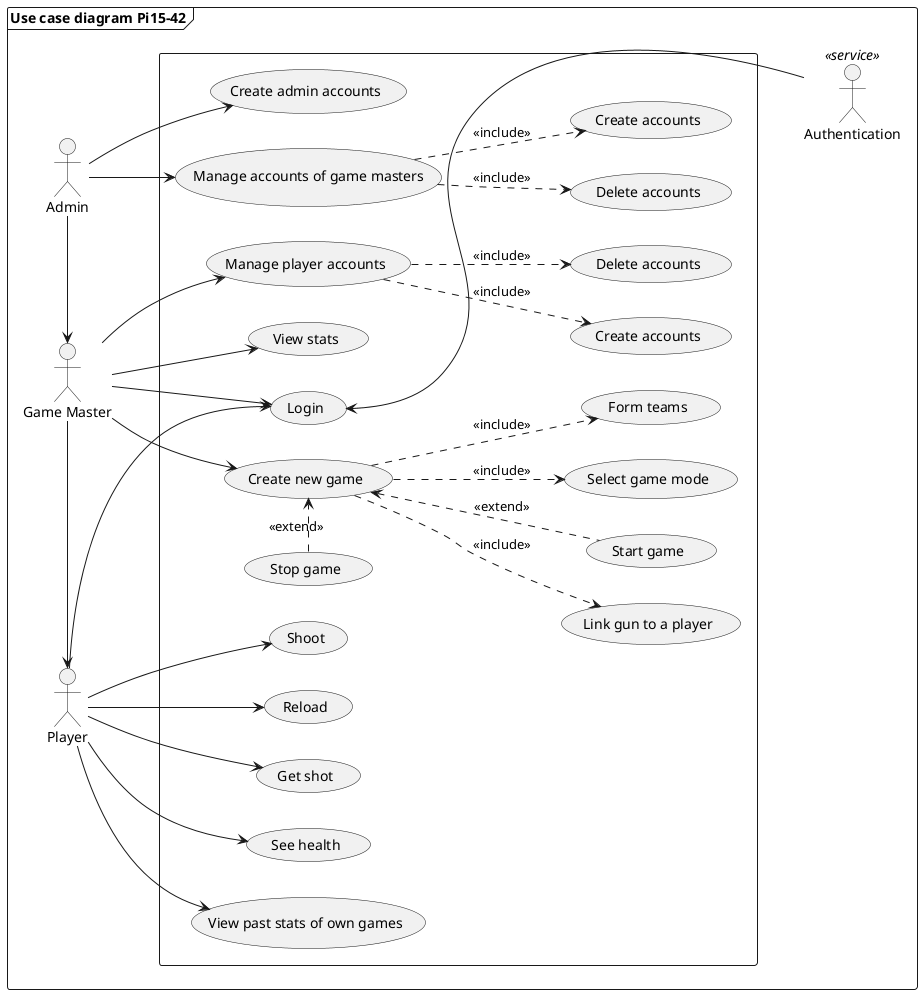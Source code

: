 @startuml
left to right direction

frame "Use case diagram Pi15-42" {
    actor Player as player
    actor "Game Master" as gamemaster
    actor Admin as admin
    actor Authentication as service <<service>>

    rectangle {
        usecase "View past stats of own games" as UC1
        usecase "See health" as UC2
        usecase "Get shot" as UC3
        usecase "Reload" as UC4
        usecase "Shoot" as UC5
        usecase "Login" as UC6
        usecase "Create accounts" as UC7
        usecase "Manage player accounts" as UC8
        usecase "Delete accounts" as UC9
        usecase "View stats" as UC10
        usecase "Select game mode" as UC11
        usecase "Create new game" as UC12
        usecase "Form teams" as UC13
        usecase "Stop game" as UC14
        usecase "Link gun to a player" as UC15
        usecase "Start game" as UC16
        usecase "Manage accounts of game masters" as UC17
        usecase "Delete accounts" as UC18
        usecase "Create admin accounts" as UC19
        usecase "Create accounts" as UC20
    }

    player --> UC1
    player --> UC2
    player --> UC3
    player --> UC4
    player --> UC5
    player --> UC6
    gamemaster -> UC6
    gamemaster -> UC8
    UC8 ..> UC7 : <<include>>
    UC8 ..> UC9 : <<include>>
    gamemaster --> UC10
    gamemaster --> UC12
    UC12 ..> UC11 : <<include>>
    UC12 ..> UC13 : <<include>>
    UC12 ..> UC15 : <<include>>
    UC12 <.l. UC14 : <<extend>>
    UC12 <.. UC16 : <<extend>>
    admin --> UC17
    UC17 ..> UC18 : <<include>>
    UC17 ..> UC20 : <<include>>
    admin --> UC19
    admin -l-> gamemaster
    gamemaster -l-> player

    service --u-> UC6

}
@enduml
